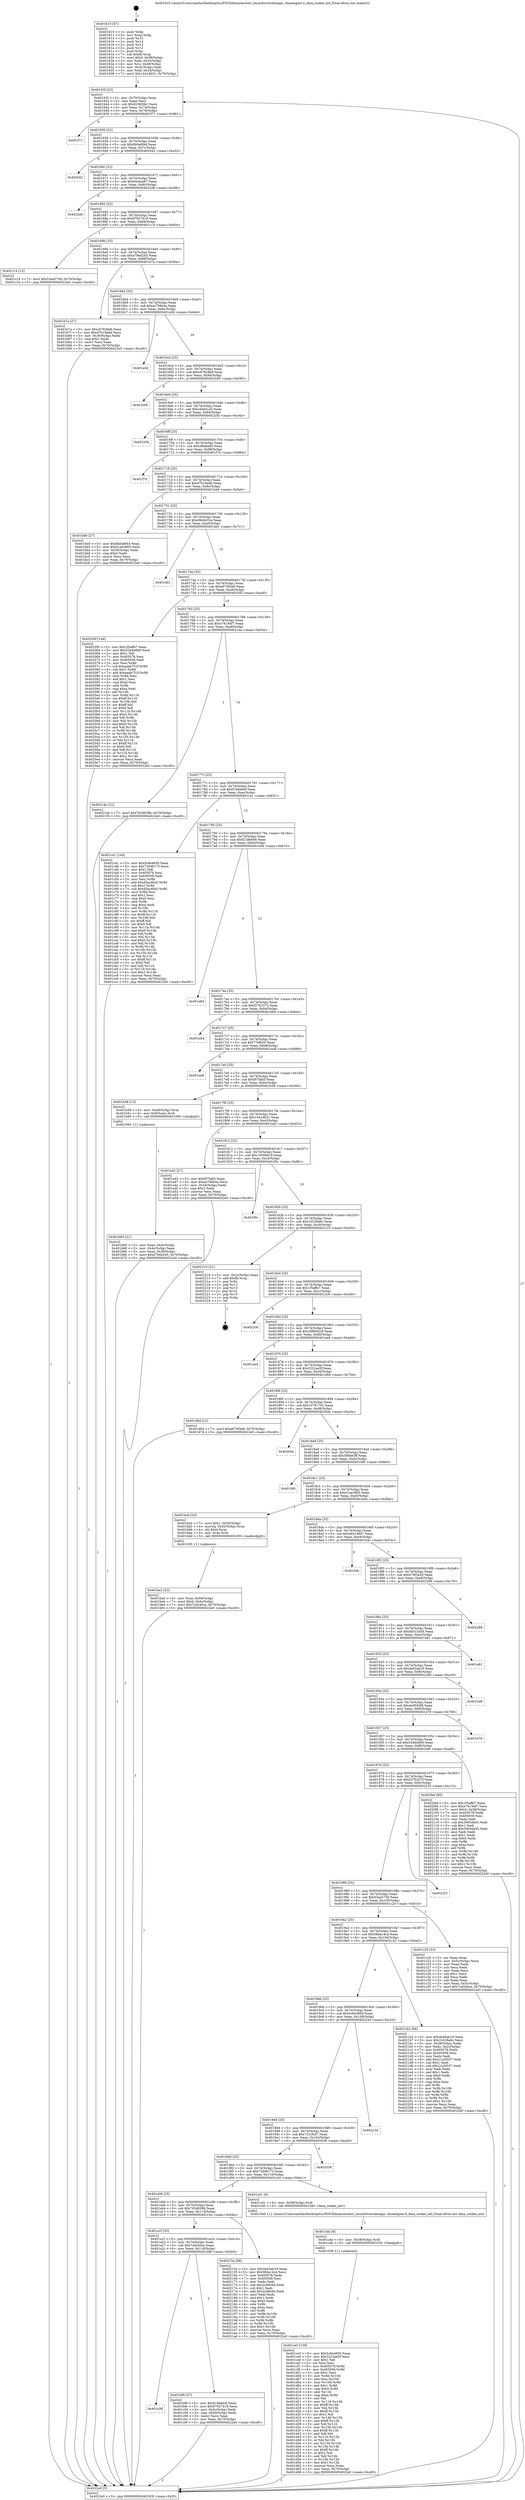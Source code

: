 digraph "0x401610" {
  label = "0x401610 (/mnt/c/Users/mathe/Desktop/tcc/POCII/binaries/extr_linuxdriversdmaipu..dmaengine.h_dma_cookie_init_Final-ollvm.out::main(0))"
  labelloc = "t"
  node[shape=record]

  Entry [label="",width=0.3,height=0.3,shape=circle,fillcolor=black,style=filled]
  "0x40163f" [label="{
     0x40163f [23]\l
     | [instrs]\l
     &nbsp;&nbsp;0x40163f \<+3\>: mov -0x70(%rbp),%eax\l
     &nbsp;&nbsp;0x401642 \<+2\>: mov %eax,%ecx\l
     &nbsp;&nbsp;0x401644 \<+6\>: sub $0x81965fe1,%ecx\l
     &nbsp;&nbsp;0x40164a \<+3\>: mov %eax,-0x74(%rbp)\l
     &nbsp;&nbsp;0x40164d \<+3\>: mov %ecx,-0x78(%rbp)\l
     &nbsp;&nbsp;0x401650 \<+6\>: je 0000000000401f71 \<main+0x961\>\l
  }"]
  "0x401f71" [label="{
     0x401f71\l
  }", style=dashed]
  "0x401656" [label="{
     0x401656 [22]\l
     | [instrs]\l
     &nbsp;&nbsp;0x401656 \<+5\>: jmp 000000000040165b \<main+0x4b\>\l
     &nbsp;&nbsp;0x40165b \<+3\>: mov -0x74(%rbp),%eax\l
     &nbsp;&nbsp;0x40165e \<+5\>: sub $0x8b0a6f44,%eax\l
     &nbsp;&nbsp;0x401663 \<+3\>: mov %eax,-0x7c(%rbp)\l
     &nbsp;&nbsp;0x401666 \<+6\>: je 0000000000402042 \<main+0xa32\>\l
  }"]
  Exit [label="",width=0.3,height=0.3,shape=circle,fillcolor=black,style=filled,peripheries=2]
  "0x402042" [label="{
     0x402042\l
  }", style=dashed]
  "0x40166c" [label="{
     0x40166c [22]\l
     | [instrs]\l
     &nbsp;&nbsp;0x40166c \<+5\>: jmp 0000000000401671 \<main+0x61\>\l
     &nbsp;&nbsp;0x401671 \<+3\>: mov -0x74(%rbp),%eax\l
     &nbsp;&nbsp;0x401674 \<+5\>: sub $0x94cbea97,%eax\l
     &nbsp;&nbsp;0x401679 \<+3\>: mov %eax,-0x80(%rbp)\l
     &nbsp;&nbsp;0x40167c \<+6\>: je 00000000004022a8 \<main+0xc98\>\l
  }"]
  "0x401ce3" [label="{
     0x401ce3 [138]\l
     | [instrs]\l
     &nbsp;&nbsp;0x401ce3 \<+5\>: mov $0x5c9e4950,%eax\l
     &nbsp;&nbsp;0x401ce8 \<+5\>: mov $0x3222ae5f,%ecx\l
     &nbsp;&nbsp;0x401ced \<+2\>: mov $0x1,%dl\l
     &nbsp;&nbsp;0x401cef \<+2\>: xor %esi,%esi\l
     &nbsp;&nbsp;0x401cf1 \<+8\>: mov 0x405078,%r8d\l
     &nbsp;&nbsp;0x401cf9 \<+8\>: mov 0x405058,%r9d\l
     &nbsp;&nbsp;0x401d01 \<+3\>: sub $0x1,%esi\l
     &nbsp;&nbsp;0x401d04 \<+3\>: mov %r8d,%r10d\l
     &nbsp;&nbsp;0x401d07 \<+3\>: add %esi,%r10d\l
     &nbsp;&nbsp;0x401d0a \<+4\>: imul %r10d,%r8d\l
     &nbsp;&nbsp;0x401d0e \<+4\>: and $0x1,%r8d\l
     &nbsp;&nbsp;0x401d12 \<+4\>: cmp $0x0,%r8d\l
     &nbsp;&nbsp;0x401d16 \<+4\>: sete %r11b\l
     &nbsp;&nbsp;0x401d1a \<+4\>: cmp $0xa,%r9d\l
     &nbsp;&nbsp;0x401d1e \<+3\>: setl %bl\l
     &nbsp;&nbsp;0x401d21 \<+3\>: mov %r11b,%r14b\l
     &nbsp;&nbsp;0x401d24 \<+4\>: xor $0xff,%r14b\l
     &nbsp;&nbsp;0x401d28 \<+3\>: mov %bl,%r15b\l
     &nbsp;&nbsp;0x401d2b \<+4\>: xor $0xff,%r15b\l
     &nbsp;&nbsp;0x401d2f \<+3\>: xor $0x1,%dl\l
     &nbsp;&nbsp;0x401d32 \<+3\>: mov %r14b,%r12b\l
     &nbsp;&nbsp;0x401d35 \<+4\>: and $0xff,%r12b\l
     &nbsp;&nbsp;0x401d39 \<+3\>: and %dl,%r11b\l
     &nbsp;&nbsp;0x401d3c \<+3\>: mov %r15b,%r13b\l
     &nbsp;&nbsp;0x401d3f \<+4\>: and $0xff,%r13b\l
     &nbsp;&nbsp;0x401d43 \<+2\>: and %dl,%bl\l
     &nbsp;&nbsp;0x401d45 \<+3\>: or %r11b,%r12b\l
     &nbsp;&nbsp;0x401d48 \<+3\>: or %bl,%r13b\l
     &nbsp;&nbsp;0x401d4b \<+3\>: xor %r13b,%r12b\l
     &nbsp;&nbsp;0x401d4e \<+3\>: or %r15b,%r14b\l
     &nbsp;&nbsp;0x401d51 \<+4\>: xor $0xff,%r14b\l
     &nbsp;&nbsp;0x401d55 \<+3\>: or $0x1,%dl\l
     &nbsp;&nbsp;0x401d58 \<+3\>: and %dl,%r14b\l
     &nbsp;&nbsp;0x401d5b \<+3\>: or %r14b,%r12b\l
     &nbsp;&nbsp;0x401d5e \<+4\>: test $0x1,%r12b\l
     &nbsp;&nbsp;0x401d62 \<+3\>: cmovne %ecx,%eax\l
     &nbsp;&nbsp;0x401d65 \<+3\>: mov %eax,-0x70(%rbp)\l
     &nbsp;&nbsp;0x401d68 \<+5\>: jmp 00000000004022e0 \<main+0xcd0\>\l
  }"]
  "0x4022a8" [label="{
     0x4022a8\l
  }", style=dashed]
  "0x401682" [label="{
     0x401682 [25]\l
     | [instrs]\l
     &nbsp;&nbsp;0x401682 \<+5\>: jmp 0000000000401687 \<main+0x77\>\l
     &nbsp;&nbsp;0x401687 \<+3\>: mov -0x74(%rbp),%eax\l
     &nbsp;&nbsp;0x40168a \<+5\>: sub $0x97827419,%eax\l
     &nbsp;&nbsp;0x40168f \<+6\>: mov %eax,-0x84(%rbp)\l
     &nbsp;&nbsp;0x401695 \<+6\>: je 0000000000401c14 \<main+0x604\>\l
  }"]
  "0x401cda" [label="{
     0x401cda [9]\l
     | [instrs]\l
     &nbsp;&nbsp;0x401cda \<+4\>: mov -0x58(%rbp),%rdi\l
     &nbsp;&nbsp;0x401cde \<+5\>: call 0000000000401030 \<free@plt\>\l
     | [calls]\l
     &nbsp;&nbsp;0x401030 \{1\} (unknown)\l
  }"]
  "0x401c14" [label="{
     0x401c14 [12]\l
     | [instrs]\l
     &nbsp;&nbsp;0x401c14 \<+7\>: movl $0x53ea5756,-0x70(%rbp)\l
     &nbsp;&nbsp;0x401c1b \<+5\>: jmp 00000000004022e0 \<main+0xcd0\>\l
  }"]
  "0x40169b" [label="{
     0x40169b [25]\l
     | [instrs]\l
     &nbsp;&nbsp;0x40169b \<+5\>: jmp 00000000004016a0 \<main+0x90\>\l
     &nbsp;&nbsp;0x4016a0 \<+3\>: mov -0x74(%rbp),%eax\l
     &nbsp;&nbsp;0x4016a3 \<+5\>: sub $0xa79ed245,%eax\l
     &nbsp;&nbsp;0x4016a8 \<+6\>: mov %eax,-0x88(%rbp)\l
     &nbsp;&nbsp;0x4016ae \<+6\>: je 0000000000401b7a \<main+0x56a\>\l
  }"]
  "0x401a38" [label="{
     0x401a38\l
  }", style=dashed]
  "0x401b7a" [label="{
     0x401b7a [27]\l
     | [instrs]\l
     &nbsp;&nbsp;0x401b7a \<+5\>: mov $0xc67828e6,%eax\l
     &nbsp;&nbsp;0x401b7f \<+5\>: mov $0xd7b19add,%ecx\l
     &nbsp;&nbsp;0x401b84 \<+3\>: mov -0x30(%rbp),%edx\l
     &nbsp;&nbsp;0x401b87 \<+3\>: cmp $0x1,%edx\l
     &nbsp;&nbsp;0x401b8a \<+3\>: cmovl %ecx,%eax\l
     &nbsp;&nbsp;0x401b8d \<+3\>: mov %eax,-0x70(%rbp)\l
     &nbsp;&nbsp;0x401b90 \<+5\>: jmp 00000000004022e0 \<main+0xcd0\>\l
  }"]
  "0x4016b4" [label="{
     0x4016b4 [25]\l
     | [instrs]\l
     &nbsp;&nbsp;0x4016b4 \<+5\>: jmp 00000000004016b9 \<main+0xa9\>\l
     &nbsp;&nbsp;0x4016b9 \<+3\>: mov -0x74(%rbp),%eax\l
     &nbsp;&nbsp;0x4016bc \<+5\>: sub $0xac798e4a,%eax\l
     &nbsp;&nbsp;0x4016c1 \<+6\>: mov %eax,-0x8c(%rbp)\l
     &nbsp;&nbsp;0x4016c7 \<+6\>: je 0000000000401a5d \<main+0x44d\>\l
  }"]
  "0x401bf9" [label="{
     0x401bf9 [27]\l
     | [instrs]\l
     &nbsp;&nbsp;0x401bf9 \<+5\>: mov $0xf149a6c6,%eax\l
     &nbsp;&nbsp;0x401bfe \<+5\>: mov $0x97827419,%ecx\l
     &nbsp;&nbsp;0x401c03 \<+3\>: mov -0x5c(%rbp),%edx\l
     &nbsp;&nbsp;0x401c06 \<+3\>: cmp -0x50(%rbp),%edx\l
     &nbsp;&nbsp;0x401c09 \<+3\>: cmovl %ecx,%eax\l
     &nbsp;&nbsp;0x401c0c \<+3\>: mov %eax,-0x70(%rbp)\l
     &nbsp;&nbsp;0x401c0f \<+5\>: jmp 00000000004022e0 \<main+0xcd0\>\l
  }"]
  "0x401a5d" [label="{
     0x401a5d\l
  }", style=dashed]
  "0x4016cd" [label="{
     0x4016cd [25]\l
     | [instrs]\l
     &nbsp;&nbsp;0x4016cd \<+5\>: jmp 00000000004016d2 \<main+0xc2\>\l
     &nbsp;&nbsp;0x4016d2 \<+3\>: mov -0x74(%rbp),%eax\l
     &nbsp;&nbsp;0x4016d5 \<+5\>: sub $0xc67828e6,%eax\l
     &nbsp;&nbsp;0x4016da \<+6\>: mov %eax,-0x90(%rbp)\l
     &nbsp;&nbsp;0x4016e0 \<+6\>: je 0000000000401b95 \<main+0x585\>\l
  }"]
  "0x401a1f" [label="{
     0x401a1f [25]\l
     | [instrs]\l
     &nbsp;&nbsp;0x401a1f \<+5\>: jmp 0000000000401a24 \<main+0x414\>\l
     &nbsp;&nbsp;0x401a24 \<+3\>: mov -0x74(%rbp),%eax\l
     &nbsp;&nbsp;0x401a27 \<+5\>: sub $0x7cd240ce,%eax\l
     &nbsp;&nbsp;0x401a2c \<+6\>: mov %eax,-0x118(%rbp)\l
     &nbsp;&nbsp;0x401a32 \<+6\>: je 0000000000401bf9 \<main+0x5e9\>\l
  }"]
  "0x401b95" [label="{
     0x401b95\l
  }", style=dashed]
  "0x4016e6" [label="{
     0x4016e6 [25]\l
     | [instrs]\l
     &nbsp;&nbsp;0x4016e6 \<+5\>: jmp 00000000004016eb \<main+0xdb\>\l
     &nbsp;&nbsp;0x4016eb \<+3\>: mov -0x74(%rbp),%eax\l
     &nbsp;&nbsp;0x4016ee \<+5\>: sub $0xcd4e41a5,%eax\l
     &nbsp;&nbsp;0x4016f3 \<+6\>: mov %eax,-0x94(%rbp)\l
     &nbsp;&nbsp;0x4016f9 \<+6\>: je 000000000040225b \<main+0xc4b\>\l
  }"]
  "0x40215a" [label="{
     0x40215a [88]\l
     | [instrs]\l
     &nbsp;&nbsp;0x40215a \<+5\>: mov $0x4e45ab19,%eax\l
     &nbsp;&nbsp;0x40215f \<+5\>: mov $0x58da14cd,%ecx\l
     &nbsp;&nbsp;0x402164 \<+7\>: mov 0x405078,%edx\l
     &nbsp;&nbsp;0x40216b \<+7\>: mov 0x405058,%esi\l
     &nbsp;&nbsp;0x402172 \<+2\>: mov %edx,%edi\l
     &nbsp;&nbsp;0x402174 \<+6\>: sub $0x2cfdfc64,%edi\l
     &nbsp;&nbsp;0x40217a \<+3\>: sub $0x1,%edi\l
     &nbsp;&nbsp;0x40217d \<+6\>: add $0x2cfdfc64,%edi\l
     &nbsp;&nbsp;0x402183 \<+3\>: imul %edi,%edx\l
     &nbsp;&nbsp;0x402186 \<+3\>: and $0x1,%edx\l
     &nbsp;&nbsp;0x402189 \<+3\>: cmp $0x0,%edx\l
     &nbsp;&nbsp;0x40218c \<+4\>: sete %r8b\l
     &nbsp;&nbsp;0x402190 \<+3\>: cmp $0xa,%esi\l
     &nbsp;&nbsp;0x402193 \<+4\>: setl %r9b\l
     &nbsp;&nbsp;0x402197 \<+3\>: mov %r8b,%r10b\l
     &nbsp;&nbsp;0x40219a \<+3\>: and %r9b,%r10b\l
     &nbsp;&nbsp;0x40219d \<+3\>: xor %r9b,%r8b\l
     &nbsp;&nbsp;0x4021a0 \<+3\>: or %r8b,%r10b\l
     &nbsp;&nbsp;0x4021a3 \<+4\>: test $0x1,%r10b\l
     &nbsp;&nbsp;0x4021a7 \<+3\>: cmovne %ecx,%eax\l
     &nbsp;&nbsp;0x4021aa \<+3\>: mov %eax,-0x70(%rbp)\l
     &nbsp;&nbsp;0x4021ad \<+5\>: jmp 00000000004022e0 \<main+0xcd0\>\l
  }"]
  "0x40225b" [label="{
     0x40225b\l
  }", style=dashed]
  "0x4016ff" [label="{
     0x4016ff [25]\l
     | [instrs]\l
     &nbsp;&nbsp;0x4016ff \<+5\>: jmp 0000000000401704 \<main+0xf4\>\l
     &nbsp;&nbsp;0x401704 \<+3\>: mov -0x74(%rbp),%eax\l
     &nbsp;&nbsp;0x401707 \<+5\>: sub $0xcf6e8a85,%eax\l
     &nbsp;&nbsp;0x40170c \<+6\>: mov %eax,-0x98(%rbp)\l
     &nbsp;&nbsp;0x401712 \<+6\>: je 0000000000401f7d \<main+0x96d\>\l
  }"]
  "0x401a06" [label="{
     0x401a06 [25]\l
     | [instrs]\l
     &nbsp;&nbsp;0x401a06 \<+5\>: jmp 0000000000401a0b \<main+0x3fb\>\l
     &nbsp;&nbsp;0x401a0b \<+3\>: mov -0x74(%rbp),%eax\l
     &nbsp;&nbsp;0x401a0e \<+5\>: sub $0x763d638b,%eax\l
     &nbsp;&nbsp;0x401a13 \<+6\>: mov %eax,-0x114(%rbp)\l
     &nbsp;&nbsp;0x401a19 \<+6\>: je 000000000040215a \<main+0xb4a\>\l
  }"]
  "0x401f7d" [label="{
     0x401f7d\l
  }", style=dashed]
  "0x401718" [label="{
     0x401718 [25]\l
     | [instrs]\l
     &nbsp;&nbsp;0x401718 \<+5\>: jmp 000000000040171d \<main+0x10d\>\l
     &nbsp;&nbsp;0x40171d \<+3\>: mov -0x74(%rbp),%eax\l
     &nbsp;&nbsp;0x401720 \<+5\>: sub $0xd7b19add,%eax\l
     &nbsp;&nbsp;0x401725 \<+6\>: mov %eax,-0x9c(%rbp)\l
     &nbsp;&nbsp;0x40172b \<+6\>: je 0000000000401bb0 \<main+0x5a0\>\l
  }"]
  "0x401cd1" [label="{
     0x401cd1 [9]\l
     | [instrs]\l
     &nbsp;&nbsp;0x401cd1 \<+4\>: mov -0x58(%rbp),%rdi\l
     &nbsp;&nbsp;0x401cd5 \<+5\>: call 00000000004015e0 \<dma_cookie_init\>\l
     | [calls]\l
     &nbsp;&nbsp;0x4015e0 \{1\} (/mnt/c/Users/mathe/Desktop/tcc/POCII/binaries/extr_linuxdriversdmaipu..dmaengine.h_dma_cookie_init_Final-ollvm.out::dma_cookie_init)\l
  }"]
  "0x401bb0" [label="{
     0x401bb0 [27]\l
     | [instrs]\l
     &nbsp;&nbsp;0x401bb0 \<+5\>: mov $0x8b0a6f44,%eax\l
     &nbsp;&nbsp;0x401bb5 \<+5\>: mov $0x41ae3865,%ecx\l
     &nbsp;&nbsp;0x401bba \<+3\>: mov -0x30(%rbp),%edx\l
     &nbsp;&nbsp;0x401bbd \<+3\>: cmp $0x0,%edx\l
     &nbsp;&nbsp;0x401bc0 \<+3\>: cmove %ecx,%eax\l
     &nbsp;&nbsp;0x401bc3 \<+3\>: mov %eax,-0x70(%rbp)\l
     &nbsp;&nbsp;0x401bc6 \<+5\>: jmp 00000000004022e0 \<main+0xcd0\>\l
  }"]
  "0x401731" [label="{
     0x401731 [25]\l
     | [instrs]\l
     &nbsp;&nbsp;0x401731 \<+5\>: jmp 0000000000401736 \<main+0x126\>\l
     &nbsp;&nbsp;0x401736 \<+3\>: mov -0x74(%rbp),%eax\l
     &nbsp;&nbsp;0x401739 \<+5\>: sub $0xd9d4432e,%eax\l
     &nbsp;&nbsp;0x40173e \<+6\>: mov %eax,-0xa0(%rbp)\l
     &nbsp;&nbsp;0x401744 \<+6\>: je 0000000000401dd1 \<main+0x7c1\>\l
  }"]
  "0x4019ed" [label="{
     0x4019ed [25]\l
     | [instrs]\l
     &nbsp;&nbsp;0x4019ed \<+5\>: jmp 00000000004019f2 \<main+0x3e2\>\l
     &nbsp;&nbsp;0x4019f2 \<+3\>: mov -0x74(%rbp),%eax\l
     &nbsp;&nbsp;0x4019f5 \<+5\>: sub $0x73496173,%eax\l
     &nbsp;&nbsp;0x4019fa \<+6\>: mov %eax,-0x110(%rbp)\l
     &nbsp;&nbsp;0x401a00 \<+6\>: je 0000000000401cd1 \<main+0x6c1\>\l
  }"]
  "0x401dd1" [label="{
     0x401dd1\l
  }", style=dashed]
  "0x40174a" [label="{
     0x40174a [25]\l
     | [instrs]\l
     &nbsp;&nbsp;0x40174a \<+5\>: jmp 000000000040174f \<main+0x13f\>\l
     &nbsp;&nbsp;0x40174f \<+3\>: mov -0x74(%rbp),%eax\l
     &nbsp;&nbsp;0x401752 \<+5\>: sub $0xe670f3a8,%eax\l
     &nbsp;&nbsp;0x401757 \<+6\>: mov %eax,-0xa4(%rbp)\l
     &nbsp;&nbsp;0x40175d \<+6\>: je 000000000040205f \<main+0xa4f\>\l
  }"]
  "0x402036" [label="{
     0x402036\l
  }", style=dashed]
  "0x40205f" [label="{
     0x40205f [144]\l
     | [instrs]\l
     &nbsp;&nbsp;0x40205f \<+5\>: mov $0x1f5affe7,%eax\l
     &nbsp;&nbsp;0x402064 \<+5\>: mov $0x534d46b9,%ecx\l
     &nbsp;&nbsp;0x402069 \<+2\>: mov $0x1,%dl\l
     &nbsp;&nbsp;0x40206b \<+7\>: mov 0x405078,%esi\l
     &nbsp;&nbsp;0x402072 \<+7\>: mov 0x405058,%edi\l
     &nbsp;&nbsp;0x402079 \<+3\>: mov %esi,%r8d\l
     &nbsp;&nbsp;0x40207c \<+7\>: sub $0xaaab751f,%r8d\l
     &nbsp;&nbsp;0x402083 \<+4\>: sub $0x1,%r8d\l
     &nbsp;&nbsp;0x402087 \<+7\>: add $0xaaab751f,%r8d\l
     &nbsp;&nbsp;0x40208e \<+4\>: imul %r8d,%esi\l
     &nbsp;&nbsp;0x402092 \<+3\>: and $0x1,%esi\l
     &nbsp;&nbsp;0x402095 \<+3\>: cmp $0x0,%esi\l
     &nbsp;&nbsp;0x402098 \<+4\>: sete %r9b\l
     &nbsp;&nbsp;0x40209c \<+3\>: cmp $0xa,%edi\l
     &nbsp;&nbsp;0x40209f \<+4\>: setl %r10b\l
     &nbsp;&nbsp;0x4020a3 \<+3\>: mov %r9b,%r11b\l
     &nbsp;&nbsp;0x4020a6 \<+4\>: xor $0xff,%r11b\l
     &nbsp;&nbsp;0x4020aa \<+3\>: mov %r10b,%bl\l
     &nbsp;&nbsp;0x4020ad \<+3\>: xor $0xff,%bl\l
     &nbsp;&nbsp;0x4020b0 \<+3\>: xor $0x0,%dl\l
     &nbsp;&nbsp;0x4020b3 \<+3\>: mov %r11b,%r14b\l
     &nbsp;&nbsp;0x4020b6 \<+4\>: and $0x0,%r14b\l
     &nbsp;&nbsp;0x4020ba \<+3\>: and %dl,%r9b\l
     &nbsp;&nbsp;0x4020bd \<+3\>: mov %bl,%r15b\l
     &nbsp;&nbsp;0x4020c0 \<+4\>: and $0x0,%r15b\l
     &nbsp;&nbsp;0x4020c4 \<+3\>: and %dl,%r10b\l
     &nbsp;&nbsp;0x4020c7 \<+3\>: or %r9b,%r14b\l
     &nbsp;&nbsp;0x4020ca \<+3\>: or %r10b,%r15b\l
     &nbsp;&nbsp;0x4020cd \<+3\>: xor %r15b,%r14b\l
     &nbsp;&nbsp;0x4020d0 \<+3\>: or %bl,%r11b\l
     &nbsp;&nbsp;0x4020d3 \<+4\>: xor $0xff,%r11b\l
     &nbsp;&nbsp;0x4020d7 \<+3\>: or $0x0,%dl\l
     &nbsp;&nbsp;0x4020da \<+3\>: and %dl,%r11b\l
     &nbsp;&nbsp;0x4020dd \<+3\>: or %r11b,%r14b\l
     &nbsp;&nbsp;0x4020e0 \<+4\>: test $0x1,%r14b\l
     &nbsp;&nbsp;0x4020e4 \<+3\>: cmovne %ecx,%eax\l
     &nbsp;&nbsp;0x4020e7 \<+3\>: mov %eax,-0x70(%rbp)\l
     &nbsp;&nbsp;0x4020ea \<+5\>: jmp 00000000004022e0 \<main+0xcd0\>\l
  }"]
  "0x401763" [label="{
     0x401763 [25]\l
     | [instrs]\l
     &nbsp;&nbsp;0x401763 \<+5\>: jmp 0000000000401768 \<main+0x158\>\l
     &nbsp;&nbsp;0x401768 \<+3\>: mov -0x74(%rbp),%eax\l
     &nbsp;&nbsp;0x40176b \<+5\>: sub $0xe76194f7,%eax\l
     &nbsp;&nbsp;0x401770 \<+6\>: mov %eax,-0xa8(%rbp)\l
     &nbsp;&nbsp;0x401776 \<+6\>: je 000000000040214e \<main+0xb3e\>\l
  }"]
  "0x4019d4" [label="{
     0x4019d4 [25]\l
     | [instrs]\l
     &nbsp;&nbsp;0x4019d4 \<+5\>: jmp 00000000004019d9 \<main+0x3c9\>\l
     &nbsp;&nbsp;0x4019d9 \<+3\>: mov -0x74(%rbp),%eax\l
     &nbsp;&nbsp;0x4019dc \<+5\>: sub $0x721cfcd7,%eax\l
     &nbsp;&nbsp;0x4019e1 \<+6\>: mov %eax,-0x10c(%rbp)\l
     &nbsp;&nbsp;0x4019e7 \<+6\>: je 0000000000402036 \<main+0xa26\>\l
  }"]
  "0x40214e" [label="{
     0x40214e [12]\l
     | [instrs]\l
     &nbsp;&nbsp;0x40214e \<+7\>: movl $0x763d638b,-0x70(%rbp)\l
     &nbsp;&nbsp;0x402155 \<+5\>: jmp 00000000004022e0 \<main+0xcd0\>\l
  }"]
  "0x40177c" [label="{
     0x40177c [25]\l
     | [instrs]\l
     &nbsp;&nbsp;0x40177c \<+5\>: jmp 0000000000401781 \<main+0x171\>\l
     &nbsp;&nbsp;0x401781 \<+3\>: mov -0x74(%rbp),%eax\l
     &nbsp;&nbsp;0x401784 \<+5\>: sub $0xf149a6c6,%eax\l
     &nbsp;&nbsp;0x401789 \<+6\>: mov %eax,-0xac(%rbp)\l
     &nbsp;&nbsp;0x40178f \<+6\>: je 0000000000401c41 \<main+0x631\>\l
  }"]
  "0x40223d" [label="{
     0x40223d\l
  }", style=dashed]
  "0x401c41" [label="{
     0x401c41 [144]\l
     | [instrs]\l
     &nbsp;&nbsp;0x401c41 \<+5\>: mov $0x5c9e4950,%eax\l
     &nbsp;&nbsp;0x401c46 \<+5\>: mov $0x73496173,%ecx\l
     &nbsp;&nbsp;0x401c4b \<+2\>: mov $0x1,%dl\l
     &nbsp;&nbsp;0x401c4d \<+7\>: mov 0x405078,%esi\l
     &nbsp;&nbsp;0x401c54 \<+7\>: mov 0x405058,%edi\l
     &nbsp;&nbsp;0x401c5b \<+3\>: mov %esi,%r8d\l
     &nbsp;&nbsp;0x401c5e \<+7\>: add $0xd5acd0a5,%r8d\l
     &nbsp;&nbsp;0x401c65 \<+4\>: sub $0x1,%r8d\l
     &nbsp;&nbsp;0x401c69 \<+7\>: sub $0xd5acd0a5,%r8d\l
     &nbsp;&nbsp;0x401c70 \<+4\>: imul %r8d,%esi\l
     &nbsp;&nbsp;0x401c74 \<+3\>: and $0x1,%esi\l
     &nbsp;&nbsp;0x401c77 \<+3\>: cmp $0x0,%esi\l
     &nbsp;&nbsp;0x401c7a \<+4\>: sete %r9b\l
     &nbsp;&nbsp;0x401c7e \<+3\>: cmp $0xa,%edi\l
     &nbsp;&nbsp;0x401c81 \<+4\>: setl %r10b\l
     &nbsp;&nbsp;0x401c85 \<+3\>: mov %r9b,%r11b\l
     &nbsp;&nbsp;0x401c88 \<+4\>: xor $0xff,%r11b\l
     &nbsp;&nbsp;0x401c8c \<+3\>: mov %r10b,%bl\l
     &nbsp;&nbsp;0x401c8f \<+3\>: xor $0xff,%bl\l
     &nbsp;&nbsp;0x401c92 \<+3\>: xor $0x0,%dl\l
     &nbsp;&nbsp;0x401c95 \<+3\>: mov %r11b,%r14b\l
     &nbsp;&nbsp;0x401c98 \<+4\>: and $0x0,%r14b\l
     &nbsp;&nbsp;0x401c9c \<+3\>: and %dl,%r9b\l
     &nbsp;&nbsp;0x401c9f \<+3\>: mov %bl,%r15b\l
     &nbsp;&nbsp;0x401ca2 \<+4\>: and $0x0,%r15b\l
     &nbsp;&nbsp;0x401ca6 \<+3\>: and %dl,%r10b\l
     &nbsp;&nbsp;0x401ca9 \<+3\>: or %r9b,%r14b\l
     &nbsp;&nbsp;0x401cac \<+3\>: or %r10b,%r15b\l
     &nbsp;&nbsp;0x401caf \<+3\>: xor %r15b,%r14b\l
     &nbsp;&nbsp;0x401cb2 \<+3\>: or %bl,%r11b\l
     &nbsp;&nbsp;0x401cb5 \<+4\>: xor $0xff,%r11b\l
     &nbsp;&nbsp;0x401cb9 \<+3\>: or $0x0,%dl\l
     &nbsp;&nbsp;0x401cbc \<+3\>: and %dl,%r11b\l
     &nbsp;&nbsp;0x401cbf \<+3\>: or %r11b,%r14b\l
     &nbsp;&nbsp;0x401cc2 \<+4\>: test $0x1,%r14b\l
     &nbsp;&nbsp;0x401cc6 \<+3\>: cmovne %ecx,%eax\l
     &nbsp;&nbsp;0x401cc9 \<+3\>: mov %eax,-0x70(%rbp)\l
     &nbsp;&nbsp;0x401ccc \<+5\>: jmp 00000000004022e0 \<main+0xcd0\>\l
  }"]
  "0x401795" [label="{
     0x401795 [25]\l
     | [instrs]\l
     &nbsp;&nbsp;0x401795 \<+5\>: jmp 000000000040179a \<main+0x18a\>\l
     &nbsp;&nbsp;0x40179a \<+3\>: mov -0x74(%rbp),%eax\l
     &nbsp;&nbsp;0x40179d \<+5\>: sub $0xf218b649,%eax\l
     &nbsp;&nbsp;0x4017a2 \<+6\>: mov %eax,-0xb0(%rbp)\l
     &nbsp;&nbsp;0x4017a8 \<+6\>: je 0000000000401e8d \<main+0x87d\>\l
  }"]
  "0x4019bb" [label="{
     0x4019bb [25]\l
     | [instrs]\l
     &nbsp;&nbsp;0x4019bb \<+5\>: jmp 00000000004019c0 \<main+0x3b0\>\l
     &nbsp;&nbsp;0x4019c0 \<+3\>: mov -0x74(%rbp),%eax\l
     &nbsp;&nbsp;0x4019c3 \<+5\>: sub $0x5c9e4950,%eax\l
     &nbsp;&nbsp;0x4019c8 \<+6\>: mov %eax,-0x108(%rbp)\l
     &nbsp;&nbsp;0x4019ce \<+6\>: je 000000000040223d \<main+0xc2d\>\l
  }"]
  "0x401e8d" [label="{
     0x401e8d\l
  }", style=dashed]
  "0x4017ae" [label="{
     0x4017ae [25]\l
     | [instrs]\l
     &nbsp;&nbsp;0x4017ae \<+5\>: jmp 00000000004017b3 \<main+0x1a3\>\l
     &nbsp;&nbsp;0x4017b3 \<+3\>: mov -0x74(%rbp),%eax\l
     &nbsp;&nbsp;0x4017b6 \<+5\>: sub $0xf2762372,%eax\l
     &nbsp;&nbsp;0x4017bb \<+6\>: mov %eax,-0xb4(%rbp)\l
     &nbsp;&nbsp;0x4017c1 \<+6\>: je 0000000000401eb4 \<main+0x8a4\>\l
  }"]
  "0x4021b2" [label="{
     0x4021b2 [94]\l
     | [instrs]\l
     &nbsp;&nbsp;0x4021b2 \<+5\>: mov $0x4e45ab19,%eax\l
     &nbsp;&nbsp;0x4021b7 \<+5\>: mov $0x1b326a9c,%ecx\l
     &nbsp;&nbsp;0x4021bc \<+3\>: mov -0x38(%rbp),%edx\l
     &nbsp;&nbsp;0x4021bf \<+3\>: mov %edx,-0x2c(%rbp)\l
     &nbsp;&nbsp;0x4021c2 \<+7\>: mov 0x405078,%edx\l
     &nbsp;&nbsp;0x4021c9 \<+7\>: mov 0x405058,%esi\l
     &nbsp;&nbsp;0x4021d0 \<+2\>: mov %edx,%edi\l
     &nbsp;&nbsp;0x4021d2 \<+6\>: add $0x21a5f337,%edi\l
     &nbsp;&nbsp;0x4021d8 \<+3\>: sub $0x1,%edi\l
     &nbsp;&nbsp;0x4021db \<+6\>: sub $0x21a5f337,%edi\l
     &nbsp;&nbsp;0x4021e1 \<+3\>: imul %edi,%edx\l
     &nbsp;&nbsp;0x4021e4 \<+3\>: and $0x1,%edx\l
     &nbsp;&nbsp;0x4021e7 \<+3\>: cmp $0x0,%edx\l
     &nbsp;&nbsp;0x4021ea \<+4\>: sete %r8b\l
     &nbsp;&nbsp;0x4021ee \<+3\>: cmp $0xa,%esi\l
     &nbsp;&nbsp;0x4021f1 \<+4\>: setl %r9b\l
     &nbsp;&nbsp;0x4021f5 \<+3\>: mov %r8b,%r10b\l
     &nbsp;&nbsp;0x4021f8 \<+3\>: and %r9b,%r10b\l
     &nbsp;&nbsp;0x4021fb \<+3\>: xor %r9b,%r8b\l
     &nbsp;&nbsp;0x4021fe \<+3\>: or %r8b,%r10b\l
     &nbsp;&nbsp;0x402201 \<+4\>: test $0x1,%r10b\l
     &nbsp;&nbsp;0x402205 \<+3\>: cmovne %ecx,%eax\l
     &nbsp;&nbsp;0x402208 \<+3\>: mov %eax,-0x70(%rbp)\l
     &nbsp;&nbsp;0x40220b \<+5\>: jmp 00000000004022e0 \<main+0xcd0\>\l
  }"]
  "0x401eb4" [label="{
     0x401eb4\l
  }", style=dashed]
  "0x4017c7" [label="{
     0x4017c7 [25]\l
     | [instrs]\l
     &nbsp;&nbsp;0x4017c7 \<+5\>: jmp 00000000004017cc \<main+0x1bc\>\l
     &nbsp;&nbsp;0x4017cc \<+3\>: mov -0x74(%rbp),%eax\l
     &nbsp;&nbsp;0x4017cf \<+5\>: sub $0x77ef620,%eax\l
     &nbsp;&nbsp;0x4017d4 \<+6\>: mov %eax,-0xb8(%rbp)\l
     &nbsp;&nbsp;0x4017da \<+6\>: je 0000000000401ea8 \<main+0x898\>\l
  }"]
  "0x4019a2" [label="{
     0x4019a2 [25]\l
     | [instrs]\l
     &nbsp;&nbsp;0x4019a2 \<+5\>: jmp 00000000004019a7 \<main+0x397\>\l
     &nbsp;&nbsp;0x4019a7 \<+3\>: mov -0x74(%rbp),%eax\l
     &nbsp;&nbsp;0x4019aa \<+5\>: sub $0x58da14cd,%eax\l
     &nbsp;&nbsp;0x4019af \<+6\>: mov %eax,-0x104(%rbp)\l
     &nbsp;&nbsp;0x4019b5 \<+6\>: je 00000000004021b2 \<main+0xba2\>\l
  }"]
  "0x401ea8" [label="{
     0x401ea8\l
  }", style=dashed]
  "0x4017e0" [label="{
     0x4017e0 [25]\l
     | [instrs]\l
     &nbsp;&nbsp;0x4017e0 \<+5\>: jmp 00000000004017e5 \<main+0x1d5\>\l
     &nbsp;&nbsp;0x4017e5 \<+3\>: mov -0x74(%rbp),%eax\l
     &nbsp;&nbsp;0x4017e8 \<+5\>: sub $0xf07fa83,%eax\l
     &nbsp;&nbsp;0x4017ed \<+6\>: mov %eax,-0xbc(%rbp)\l
     &nbsp;&nbsp;0x4017f3 \<+6\>: je 0000000000401b58 \<main+0x548\>\l
  }"]
  "0x401c20" [label="{
     0x401c20 [33]\l
     | [instrs]\l
     &nbsp;&nbsp;0x401c20 \<+2\>: xor %eax,%eax\l
     &nbsp;&nbsp;0x401c22 \<+3\>: mov -0x5c(%rbp),%ecx\l
     &nbsp;&nbsp;0x401c25 \<+2\>: mov %eax,%edx\l
     &nbsp;&nbsp;0x401c27 \<+2\>: sub %ecx,%edx\l
     &nbsp;&nbsp;0x401c29 \<+2\>: mov %eax,%ecx\l
     &nbsp;&nbsp;0x401c2b \<+3\>: sub $0x1,%ecx\l
     &nbsp;&nbsp;0x401c2e \<+2\>: add %ecx,%edx\l
     &nbsp;&nbsp;0x401c30 \<+2\>: sub %edx,%eax\l
     &nbsp;&nbsp;0x401c32 \<+3\>: mov %eax,-0x5c(%rbp)\l
     &nbsp;&nbsp;0x401c35 \<+7\>: movl $0x7cd240ce,-0x70(%rbp)\l
     &nbsp;&nbsp;0x401c3c \<+5\>: jmp 00000000004022e0 \<main+0xcd0\>\l
  }"]
  "0x401b58" [label="{
     0x401b58 [13]\l
     | [instrs]\l
     &nbsp;&nbsp;0x401b58 \<+4\>: mov -0x48(%rbp),%rax\l
     &nbsp;&nbsp;0x401b5c \<+4\>: mov 0x8(%rax),%rdi\l
     &nbsp;&nbsp;0x401b60 \<+5\>: call 0000000000401060 \<atoi@plt\>\l
     | [calls]\l
     &nbsp;&nbsp;0x401060 \{1\} (unknown)\l
  }"]
  "0x4017f9" [label="{
     0x4017f9 [25]\l
     | [instrs]\l
     &nbsp;&nbsp;0x4017f9 \<+5\>: jmp 00000000004017fe \<main+0x1ee\>\l
     &nbsp;&nbsp;0x4017fe \<+3\>: mov -0x74(%rbp),%eax\l
     &nbsp;&nbsp;0x401801 \<+5\>: sub $0x1441db31,%eax\l
     &nbsp;&nbsp;0x401806 \<+6\>: mov %eax,-0xc0(%rbp)\l
     &nbsp;&nbsp;0x40180c \<+6\>: je 0000000000401a42 \<main+0x432\>\l
  }"]
  "0x401989" [label="{
     0x401989 [25]\l
     | [instrs]\l
     &nbsp;&nbsp;0x401989 \<+5\>: jmp 000000000040198e \<main+0x37e\>\l
     &nbsp;&nbsp;0x40198e \<+3\>: mov -0x74(%rbp),%eax\l
     &nbsp;&nbsp;0x401991 \<+5\>: sub $0x53ea5756,%eax\l
     &nbsp;&nbsp;0x401996 \<+6\>: mov %eax,-0x100(%rbp)\l
     &nbsp;&nbsp;0x40199c \<+6\>: je 0000000000401c20 \<main+0x610\>\l
  }"]
  "0x401a42" [label="{
     0x401a42 [27]\l
     | [instrs]\l
     &nbsp;&nbsp;0x401a42 \<+5\>: mov $0xf07fa83,%eax\l
     &nbsp;&nbsp;0x401a47 \<+5\>: mov $0xac798e4a,%ecx\l
     &nbsp;&nbsp;0x401a4c \<+3\>: mov -0x34(%rbp),%edx\l
     &nbsp;&nbsp;0x401a4f \<+3\>: cmp $0x2,%edx\l
     &nbsp;&nbsp;0x401a52 \<+3\>: cmovne %ecx,%eax\l
     &nbsp;&nbsp;0x401a55 \<+3\>: mov %eax,-0x70(%rbp)\l
     &nbsp;&nbsp;0x401a58 \<+5\>: jmp 00000000004022e0 \<main+0xcd0\>\l
  }"]
  "0x401812" [label="{
     0x401812 [25]\l
     | [instrs]\l
     &nbsp;&nbsp;0x401812 \<+5\>: jmp 0000000000401817 \<main+0x207\>\l
     &nbsp;&nbsp;0x401817 \<+3\>: mov -0x74(%rbp),%eax\l
     &nbsp;&nbsp;0x40181a \<+5\>: sub $0x1500bb19,%eax\l
     &nbsp;&nbsp;0x40181f \<+6\>: mov %eax,-0xc4(%rbp)\l
     &nbsp;&nbsp;0x401825 \<+6\>: je 0000000000401f0c \<main+0x8fc\>\l
  }"]
  "0x4022e0" [label="{
     0x4022e0 [5]\l
     | [instrs]\l
     &nbsp;&nbsp;0x4022e0 \<+5\>: jmp 000000000040163f \<main+0x2f\>\l
  }"]
  "0x401610" [label="{
     0x401610 [47]\l
     | [instrs]\l
     &nbsp;&nbsp;0x401610 \<+1\>: push %rbp\l
     &nbsp;&nbsp;0x401611 \<+3\>: mov %rsp,%rbp\l
     &nbsp;&nbsp;0x401614 \<+2\>: push %r15\l
     &nbsp;&nbsp;0x401616 \<+2\>: push %r14\l
     &nbsp;&nbsp;0x401618 \<+2\>: push %r13\l
     &nbsp;&nbsp;0x40161a \<+2\>: push %r12\l
     &nbsp;&nbsp;0x40161c \<+1\>: push %rbx\l
     &nbsp;&nbsp;0x40161d \<+7\>: sub $0xf8,%rsp\l
     &nbsp;&nbsp;0x401624 \<+7\>: movl $0x0,-0x38(%rbp)\l
     &nbsp;&nbsp;0x40162b \<+3\>: mov %edi,-0x3c(%rbp)\l
     &nbsp;&nbsp;0x40162e \<+4\>: mov %rsi,-0x48(%rbp)\l
     &nbsp;&nbsp;0x401632 \<+3\>: mov -0x3c(%rbp),%edi\l
     &nbsp;&nbsp;0x401635 \<+3\>: mov %edi,-0x34(%rbp)\l
     &nbsp;&nbsp;0x401638 \<+7\>: movl $0x1441db31,-0x70(%rbp)\l
  }"]
  "0x401b65" [label="{
     0x401b65 [21]\l
     | [instrs]\l
     &nbsp;&nbsp;0x401b65 \<+3\>: mov %eax,-0x4c(%rbp)\l
     &nbsp;&nbsp;0x401b68 \<+3\>: mov -0x4c(%rbp),%eax\l
     &nbsp;&nbsp;0x401b6b \<+3\>: mov %eax,-0x30(%rbp)\l
     &nbsp;&nbsp;0x401b6e \<+7\>: movl $0xa79ed245,-0x70(%rbp)\l
     &nbsp;&nbsp;0x401b75 \<+5\>: jmp 00000000004022e0 \<main+0xcd0\>\l
  }"]
  "0x402225" [label="{
     0x402225\l
  }", style=dashed]
  "0x401f0c" [label="{
     0x401f0c\l
  }", style=dashed]
  "0x40182b" [label="{
     0x40182b [25]\l
     | [instrs]\l
     &nbsp;&nbsp;0x40182b \<+5\>: jmp 0000000000401830 \<main+0x220\>\l
     &nbsp;&nbsp;0x401830 \<+3\>: mov -0x74(%rbp),%eax\l
     &nbsp;&nbsp;0x401833 \<+5\>: sub $0x1b326a9c,%eax\l
     &nbsp;&nbsp;0x401838 \<+6\>: mov %eax,-0xc8(%rbp)\l
     &nbsp;&nbsp;0x40183e \<+6\>: je 0000000000402210 \<main+0xc00\>\l
  }"]
  "0x401970" [label="{
     0x401970 [25]\l
     | [instrs]\l
     &nbsp;&nbsp;0x401970 \<+5\>: jmp 0000000000401975 \<main+0x365\>\l
     &nbsp;&nbsp;0x401975 \<+3\>: mov -0x74(%rbp),%eax\l
     &nbsp;&nbsp;0x401978 \<+5\>: sub $0x537b327f,%eax\l
     &nbsp;&nbsp;0x40197d \<+6\>: mov %eax,-0xfc(%rbp)\l
     &nbsp;&nbsp;0x401983 \<+6\>: je 0000000000402225 \<main+0xc15\>\l
  }"]
  "0x402210" [label="{
     0x402210 [21]\l
     | [instrs]\l
     &nbsp;&nbsp;0x402210 \<+3\>: mov -0x2c(%rbp),%eax\l
     &nbsp;&nbsp;0x402213 \<+7\>: add $0xf8,%rsp\l
     &nbsp;&nbsp;0x40221a \<+1\>: pop %rbx\l
     &nbsp;&nbsp;0x40221b \<+2\>: pop %r12\l
     &nbsp;&nbsp;0x40221d \<+2\>: pop %r13\l
     &nbsp;&nbsp;0x40221f \<+2\>: pop %r14\l
     &nbsp;&nbsp;0x402221 \<+2\>: pop %r15\l
     &nbsp;&nbsp;0x402223 \<+1\>: pop %rbp\l
     &nbsp;&nbsp;0x402224 \<+1\>: ret\l
  }"]
  "0x401844" [label="{
     0x401844 [25]\l
     | [instrs]\l
     &nbsp;&nbsp;0x401844 \<+5\>: jmp 0000000000401849 \<main+0x239\>\l
     &nbsp;&nbsp;0x401849 \<+3\>: mov -0x74(%rbp),%eax\l
     &nbsp;&nbsp;0x40184c \<+5\>: sub $0x1f5affe7,%eax\l
     &nbsp;&nbsp;0x401851 \<+6\>: mov %eax,-0xcc(%rbp)\l
     &nbsp;&nbsp;0x401857 \<+6\>: je 00000000004022c6 \<main+0xcb6\>\l
  }"]
  "0x4020ef" [label="{
     0x4020ef [95]\l
     | [instrs]\l
     &nbsp;&nbsp;0x4020ef \<+5\>: mov $0x1f5affe7,%eax\l
     &nbsp;&nbsp;0x4020f4 \<+5\>: mov $0xe76194f7,%ecx\l
     &nbsp;&nbsp;0x4020f9 \<+7\>: movl $0x0,-0x38(%rbp)\l
     &nbsp;&nbsp;0x402100 \<+7\>: mov 0x405078,%edx\l
     &nbsp;&nbsp;0x402107 \<+7\>: mov 0x405058,%esi\l
     &nbsp;&nbsp;0x40210e \<+2\>: mov %edx,%edi\l
     &nbsp;&nbsp;0x402110 \<+6\>: sub $0x3065da05,%edi\l
     &nbsp;&nbsp;0x402116 \<+3\>: sub $0x1,%edi\l
     &nbsp;&nbsp;0x402119 \<+6\>: add $0x3065da05,%edi\l
     &nbsp;&nbsp;0x40211f \<+3\>: imul %edi,%edx\l
     &nbsp;&nbsp;0x402122 \<+3\>: and $0x1,%edx\l
     &nbsp;&nbsp;0x402125 \<+3\>: cmp $0x0,%edx\l
     &nbsp;&nbsp;0x402128 \<+4\>: sete %r8b\l
     &nbsp;&nbsp;0x40212c \<+3\>: cmp $0xa,%esi\l
     &nbsp;&nbsp;0x40212f \<+4\>: setl %r9b\l
     &nbsp;&nbsp;0x402133 \<+3\>: mov %r8b,%r10b\l
     &nbsp;&nbsp;0x402136 \<+3\>: and %r9b,%r10b\l
     &nbsp;&nbsp;0x402139 \<+3\>: xor %r9b,%r8b\l
     &nbsp;&nbsp;0x40213c \<+3\>: or %r8b,%r10b\l
     &nbsp;&nbsp;0x40213f \<+4\>: test $0x1,%r10b\l
     &nbsp;&nbsp;0x402143 \<+3\>: cmovne %ecx,%eax\l
     &nbsp;&nbsp;0x402146 \<+3\>: mov %eax,-0x70(%rbp)\l
     &nbsp;&nbsp;0x402149 \<+5\>: jmp 00000000004022e0 \<main+0xcd0\>\l
  }"]
  "0x4022c6" [label="{
     0x4022c6\l
  }", style=dashed]
  "0x40185d" [label="{
     0x40185d [25]\l
     | [instrs]\l
     &nbsp;&nbsp;0x40185d \<+5\>: jmp 0000000000401862 \<main+0x252\>\l
     &nbsp;&nbsp;0x401862 \<+3\>: mov -0x74(%rbp),%eax\l
     &nbsp;&nbsp;0x401865 \<+5\>: sub $0x2986d2c8,%eax\l
     &nbsp;&nbsp;0x40186a \<+6\>: mov %eax,-0xd0(%rbp)\l
     &nbsp;&nbsp;0x401870 \<+6\>: je 0000000000401aed \<main+0x4dd\>\l
  }"]
  "0x401957" [label="{
     0x401957 [25]\l
     | [instrs]\l
     &nbsp;&nbsp;0x401957 \<+5\>: jmp 000000000040195c \<main+0x34c\>\l
     &nbsp;&nbsp;0x40195c \<+3\>: mov -0x74(%rbp),%eax\l
     &nbsp;&nbsp;0x40195f \<+5\>: sub $0x534d46b9,%eax\l
     &nbsp;&nbsp;0x401964 \<+6\>: mov %eax,-0xf8(%rbp)\l
     &nbsp;&nbsp;0x40196a \<+6\>: je 00000000004020ef \<main+0xadf\>\l
  }"]
  "0x401aed" [label="{
     0x401aed\l
  }", style=dashed]
  "0x401876" [label="{
     0x401876 [25]\l
     | [instrs]\l
     &nbsp;&nbsp;0x401876 \<+5\>: jmp 000000000040187b \<main+0x26b\>\l
     &nbsp;&nbsp;0x40187b \<+3\>: mov -0x74(%rbp),%eax\l
     &nbsp;&nbsp;0x40187e \<+5\>: sub $0x3222ae5f,%eax\l
     &nbsp;&nbsp;0x401883 \<+6\>: mov %eax,-0xd4(%rbp)\l
     &nbsp;&nbsp;0x401889 \<+6\>: je 0000000000401d6d \<main+0x75d\>\l
  }"]
  "0x401d79" [label="{
     0x401d79\l
  }", style=dashed]
  "0x401d6d" [label="{
     0x401d6d [12]\l
     | [instrs]\l
     &nbsp;&nbsp;0x401d6d \<+7\>: movl $0xe670f3a8,-0x70(%rbp)\l
     &nbsp;&nbsp;0x401d74 \<+5\>: jmp 00000000004022e0 \<main+0xcd0\>\l
  }"]
  "0x40188f" [label="{
     0x40188f [25]\l
     | [instrs]\l
     &nbsp;&nbsp;0x40188f \<+5\>: jmp 0000000000401894 \<main+0x284\>\l
     &nbsp;&nbsp;0x401894 \<+3\>: mov -0x74(%rbp),%eax\l
     &nbsp;&nbsp;0x401897 \<+5\>: sub $0x33791741,%eax\l
     &nbsp;&nbsp;0x40189c \<+6\>: mov %eax,-0xd8(%rbp)\l
     &nbsp;&nbsp;0x4018a2 \<+6\>: je 000000000040204e \<main+0xa3e\>\l
  }"]
  "0x40193e" [label="{
     0x40193e [25]\l
     | [instrs]\l
     &nbsp;&nbsp;0x40193e \<+5\>: jmp 0000000000401943 \<main+0x333\>\l
     &nbsp;&nbsp;0x401943 \<+3\>: mov -0x74(%rbp),%eax\l
     &nbsp;&nbsp;0x401946 \<+5\>: sub $0x4e9593f9,%eax\l
     &nbsp;&nbsp;0x40194b \<+6\>: mov %eax,-0xf4(%rbp)\l
     &nbsp;&nbsp;0x401951 \<+6\>: je 0000000000401d79 \<main+0x769\>\l
  }"]
  "0x40204e" [label="{
     0x40204e\l
  }", style=dashed]
  "0x4018a8" [label="{
     0x4018a8 [25]\l
     | [instrs]\l
     &nbsp;&nbsp;0x4018a8 \<+5\>: jmp 00000000004018ad \<main+0x29d\>\l
     &nbsp;&nbsp;0x4018ad \<+3\>: mov -0x74(%rbp),%eax\l
     &nbsp;&nbsp;0x4018b0 \<+5\>: sub $0x398de5ff,%eax\l
     &nbsp;&nbsp;0x4018b5 \<+6\>: mov %eax,-0xdc(%rbp)\l
     &nbsp;&nbsp;0x4018bb \<+6\>: je 0000000000401fd0 \<main+0x9c0\>\l
  }"]
  "0x4022d9" [label="{
     0x4022d9\l
  }", style=dashed]
  "0x401fd0" [label="{
     0x401fd0\l
  }", style=dashed]
  "0x4018c1" [label="{
     0x4018c1 [25]\l
     | [instrs]\l
     &nbsp;&nbsp;0x4018c1 \<+5\>: jmp 00000000004018c6 \<main+0x2b6\>\l
     &nbsp;&nbsp;0x4018c6 \<+3\>: mov -0x74(%rbp),%eax\l
     &nbsp;&nbsp;0x4018c9 \<+5\>: sub $0x41ae3865,%eax\l
     &nbsp;&nbsp;0x4018ce \<+6\>: mov %eax,-0xe0(%rbp)\l
     &nbsp;&nbsp;0x4018d4 \<+6\>: je 0000000000401bcb \<main+0x5bb\>\l
  }"]
  "0x401925" [label="{
     0x401925 [25]\l
     | [instrs]\l
     &nbsp;&nbsp;0x401925 \<+5\>: jmp 000000000040192a \<main+0x31a\>\l
     &nbsp;&nbsp;0x40192a \<+3\>: mov -0x74(%rbp),%eax\l
     &nbsp;&nbsp;0x40192d \<+5\>: sub $0x4e45ab19,%eax\l
     &nbsp;&nbsp;0x401932 \<+6\>: mov %eax,-0xf0(%rbp)\l
     &nbsp;&nbsp;0x401938 \<+6\>: je 00000000004022d9 \<main+0xcc9\>\l
  }"]
  "0x401bcb" [label="{
     0x401bcb [23]\l
     | [instrs]\l
     &nbsp;&nbsp;0x401bcb \<+7\>: movl $0x1,-0x50(%rbp)\l
     &nbsp;&nbsp;0x401bd2 \<+4\>: movslq -0x50(%rbp),%rax\l
     &nbsp;&nbsp;0x401bd6 \<+4\>: shl $0x4,%rax\l
     &nbsp;&nbsp;0x401bda \<+3\>: mov %rax,%rdi\l
     &nbsp;&nbsp;0x401bdd \<+5\>: call 0000000000401050 \<malloc@plt\>\l
     | [calls]\l
     &nbsp;&nbsp;0x401050 \{1\} (unknown)\l
  }"]
  "0x4018da" [label="{
     0x4018da [25]\l
     | [instrs]\l
     &nbsp;&nbsp;0x4018da \<+5\>: jmp 00000000004018df \<main+0x2cf\>\l
     &nbsp;&nbsp;0x4018df \<+3\>: mov -0x74(%rbp),%eax\l
     &nbsp;&nbsp;0x4018e2 \<+5\>: sub $0x464106b7,%eax\l
     &nbsp;&nbsp;0x4018e7 \<+6\>: mov %eax,-0xe4(%rbp)\l
     &nbsp;&nbsp;0x4018ed \<+6\>: je 0000000000401b4c \<main+0x53c\>\l
  }"]
  "0x401be2" [label="{
     0x401be2 [23]\l
     | [instrs]\l
     &nbsp;&nbsp;0x401be2 \<+4\>: mov %rax,-0x58(%rbp)\l
     &nbsp;&nbsp;0x401be6 \<+7\>: movl $0x0,-0x5c(%rbp)\l
     &nbsp;&nbsp;0x401bed \<+7\>: movl $0x7cd240ce,-0x70(%rbp)\l
     &nbsp;&nbsp;0x401bf4 \<+5\>: jmp 00000000004022e0 \<main+0xcd0\>\l
  }"]
  "0x401e81" [label="{
     0x401e81\l
  }", style=dashed]
  "0x401b4c" [label="{
     0x401b4c\l
  }", style=dashed]
  "0x4018f3" [label="{
     0x4018f3 [25]\l
     | [instrs]\l
     &nbsp;&nbsp;0x4018f3 \<+5\>: jmp 00000000004018f8 \<main+0x2e8\>\l
     &nbsp;&nbsp;0x4018f8 \<+3\>: mov -0x74(%rbp),%eax\l
     &nbsp;&nbsp;0x4018fb \<+5\>: sub $0x476f3a29,%eax\l
     &nbsp;&nbsp;0x401900 \<+6\>: mov %eax,-0xe8(%rbp)\l
     &nbsp;&nbsp;0x401906 \<+6\>: je 0000000000402289 \<main+0xc79\>\l
  }"]
  "0x40190c" [label="{
     0x40190c [25]\l
     | [instrs]\l
     &nbsp;&nbsp;0x40190c \<+5\>: jmp 0000000000401911 \<main+0x301\>\l
     &nbsp;&nbsp;0x401911 \<+3\>: mov -0x74(%rbp),%eax\l
     &nbsp;&nbsp;0x401914 \<+5\>: sub $0x48315a5d,%eax\l
     &nbsp;&nbsp;0x401919 \<+6\>: mov %eax,-0xec(%rbp)\l
     &nbsp;&nbsp;0x40191f \<+6\>: je 0000000000401e81 \<main+0x871\>\l
  }"]
  "0x402289" [label="{
     0x402289\l
  }", style=dashed]
  Entry -> "0x401610" [label=" 1"]
  "0x40163f" -> "0x401f71" [label=" 0"]
  "0x40163f" -> "0x401656" [label=" 18"]
  "0x402210" -> Exit [label=" 1"]
  "0x401656" -> "0x402042" [label=" 0"]
  "0x401656" -> "0x40166c" [label=" 18"]
  "0x4021b2" -> "0x4022e0" [label=" 1"]
  "0x40166c" -> "0x4022a8" [label=" 0"]
  "0x40166c" -> "0x401682" [label=" 18"]
  "0x40215a" -> "0x4022e0" [label=" 1"]
  "0x401682" -> "0x401c14" [label=" 1"]
  "0x401682" -> "0x40169b" [label=" 17"]
  "0x40214e" -> "0x4022e0" [label=" 1"]
  "0x40169b" -> "0x401b7a" [label=" 1"]
  "0x40169b" -> "0x4016b4" [label=" 16"]
  "0x4020ef" -> "0x4022e0" [label=" 1"]
  "0x4016b4" -> "0x401a5d" [label=" 0"]
  "0x4016b4" -> "0x4016cd" [label=" 16"]
  "0x40205f" -> "0x4022e0" [label=" 1"]
  "0x4016cd" -> "0x401b95" [label=" 0"]
  "0x4016cd" -> "0x4016e6" [label=" 16"]
  "0x401ce3" -> "0x4022e0" [label=" 1"]
  "0x4016e6" -> "0x40225b" [label=" 0"]
  "0x4016e6" -> "0x4016ff" [label=" 16"]
  "0x401cda" -> "0x401ce3" [label=" 1"]
  "0x4016ff" -> "0x401f7d" [label=" 0"]
  "0x4016ff" -> "0x401718" [label=" 16"]
  "0x401c41" -> "0x4022e0" [label=" 1"]
  "0x401718" -> "0x401bb0" [label=" 1"]
  "0x401718" -> "0x401731" [label=" 15"]
  "0x401c20" -> "0x4022e0" [label=" 1"]
  "0x401731" -> "0x401dd1" [label=" 0"]
  "0x401731" -> "0x40174a" [label=" 15"]
  "0x401bf9" -> "0x4022e0" [label=" 2"]
  "0x40174a" -> "0x40205f" [label=" 1"]
  "0x40174a" -> "0x401763" [label=" 14"]
  "0x401a1f" -> "0x401a38" [label=" 0"]
  "0x401763" -> "0x40214e" [label=" 1"]
  "0x401763" -> "0x40177c" [label=" 13"]
  "0x401d6d" -> "0x4022e0" [label=" 1"]
  "0x40177c" -> "0x401c41" [label=" 1"]
  "0x40177c" -> "0x401795" [label=" 12"]
  "0x401a06" -> "0x401a1f" [label=" 2"]
  "0x401795" -> "0x401e8d" [label=" 0"]
  "0x401795" -> "0x4017ae" [label=" 12"]
  "0x401cd1" -> "0x401cda" [label=" 1"]
  "0x4017ae" -> "0x401eb4" [label=" 0"]
  "0x4017ae" -> "0x4017c7" [label=" 12"]
  "0x4019ed" -> "0x401a06" [label=" 3"]
  "0x4017c7" -> "0x401ea8" [label=" 0"]
  "0x4017c7" -> "0x4017e0" [label=" 12"]
  "0x401c14" -> "0x4022e0" [label=" 1"]
  "0x4017e0" -> "0x401b58" [label=" 1"]
  "0x4017e0" -> "0x4017f9" [label=" 11"]
  "0x4019d4" -> "0x4019ed" [label=" 4"]
  "0x4017f9" -> "0x401a42" [label=" 1"]
  "0x4017f9" -> "0x401812" [label=" 10"]
  "0x401a42" -> "0x4022e0" [label=" 1"]
  "0x401610" -> "0x40163f" [label=" 1"]
  "0x4022e0" -> "0x40163f" [label=" 17"]
  "0x401b58" -> "0x401b65" [label=" 1"]
  "0x401b65" -> "0x4022e0" [label=" 1"]
  "0x401b7a" -> "0x4022e0" [label=" 1"]
  "0x401bb0" -> "0x4022e0" [label=" 1"]
  "0x401a1f" -> "0x401bf9" [label=" 2"]
  "0x401812" -> "0x401f0c" [label=" 0"]
  "0x401812" -> "0x40182b" [label=" 10"]
  "0x4019bb" -> "0x4019d4" [label=" 4"]
  "0x40182b" -> "0x402210" [label=" 1"]
  "0x40182b" -> "0x401844" [label=" 9"]
  "0x401a06" -> "0x40215a" [label=" 1"]
  "0x401844" -> "0x4022c6" [label=" 0"]
  "0x401844" -> "0x40185d" [label=" 9"]
  "0x4019a2" -> "0x4019bb" [label=" 4"]
  "0x40185d" -> "0x401aed" [label=" 0"]
  "0x40185d" -> "0x401876" [label=" 9"]
  "0x4019ed" -> "0x401cd1" [label=" 1"]
  "0x401876" -> "0x401d6d" [label=" 1"]
  "0x401876" -> "0x40188f" [label=" 8"]
  "0x401989" -> "0x4019a2" [label=" 5"]
  "0x40188f" -> "0x40204e" [label=" 0"]
  "0x40188f" -> "0x4018a8" [label=" 8"]
  "0x4019d4" -> "0x402036" [label=" 0"]
  "0x4018a8" -> "0x401fd0" [label=" 0"]
  "0x4018a8" -> "0x4018c1" [label=" 8"]
  "0x401970" -> "0x401989" [label=" 6"]
  "0x4018c1" -> "0x401bcb" [label=" 1"]
  "0x4018c1" -> "0x4018da" [label=" 7"]
  "0x401bcb" -> "0x401be2" [label=" 1"]
  "0x401be2" -> "0x4022e0" [label=" 1"]
  "0x4019bb" -> "0x40223d" [label=" 0"]
  "0x4018da" -> "0x401b4c" [label=" 0"]
  "0x4018da" -> "0x4018f3" [label=" 7"]
  "0x401957" -> "0x401970" [label=" 6"]
  "0x4018f3" -> "0x402289" [label=" 0"]
  "0x4018f3" -> "0x40190c" [label=" 7"]
  "0x401957" -> "0x4020ef" [label=" 1"]
  "0x40190c" -> "0x401e81" [label=" 0"]
  "0x40190c" -> "0x401925" [label=" 7"]
  "0x401970" -> "0x402225" [label=" 0"]
  "0x401925" -> "0x4022d9" [label=" 0"]
  "0x401925" -> "0x40193e" [label=" 7"]
  "0x401989" -> "0x401c20" [label=" 1"]
  "0x40193e" -> "0x401d79" [label=" 0"]
  "0x40193e" -> "0x401957" [label=" 7"]
  "0x4019a2" -> "0x4021b2" [label=" 1"]
}

